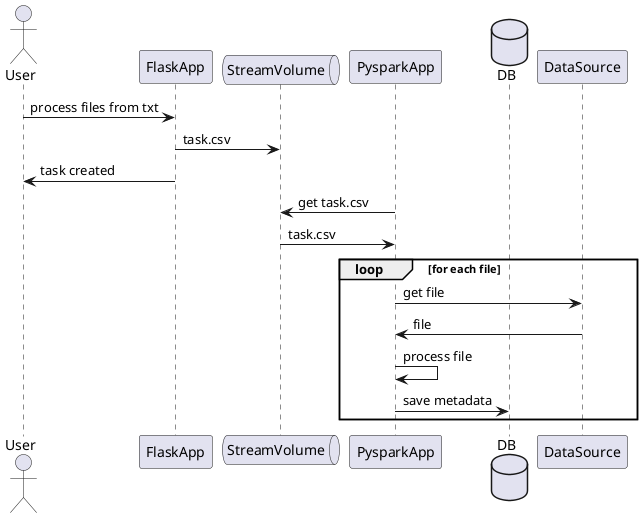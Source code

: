 @startuml
actor User
participant FlaskApp
queue StreamVolume
participant PysparkApp
database DB
participant DataSource
User -> FlaskApp: process files from txt
FlaskApp -> StreamVolume: task.csv
FlaskApp -> User: task created
PysparkApp -> StreamVolume: get task.csv
StreamVolume -> PysparkApp: task.csv
loop for each file
    PysparkApp -> DataSource: get file
    DataSource -> PysparkApp: file
    PysparkApp -> PysparkApp: process file
    PysparkApp -> DB: save metadata
end
@enduml
